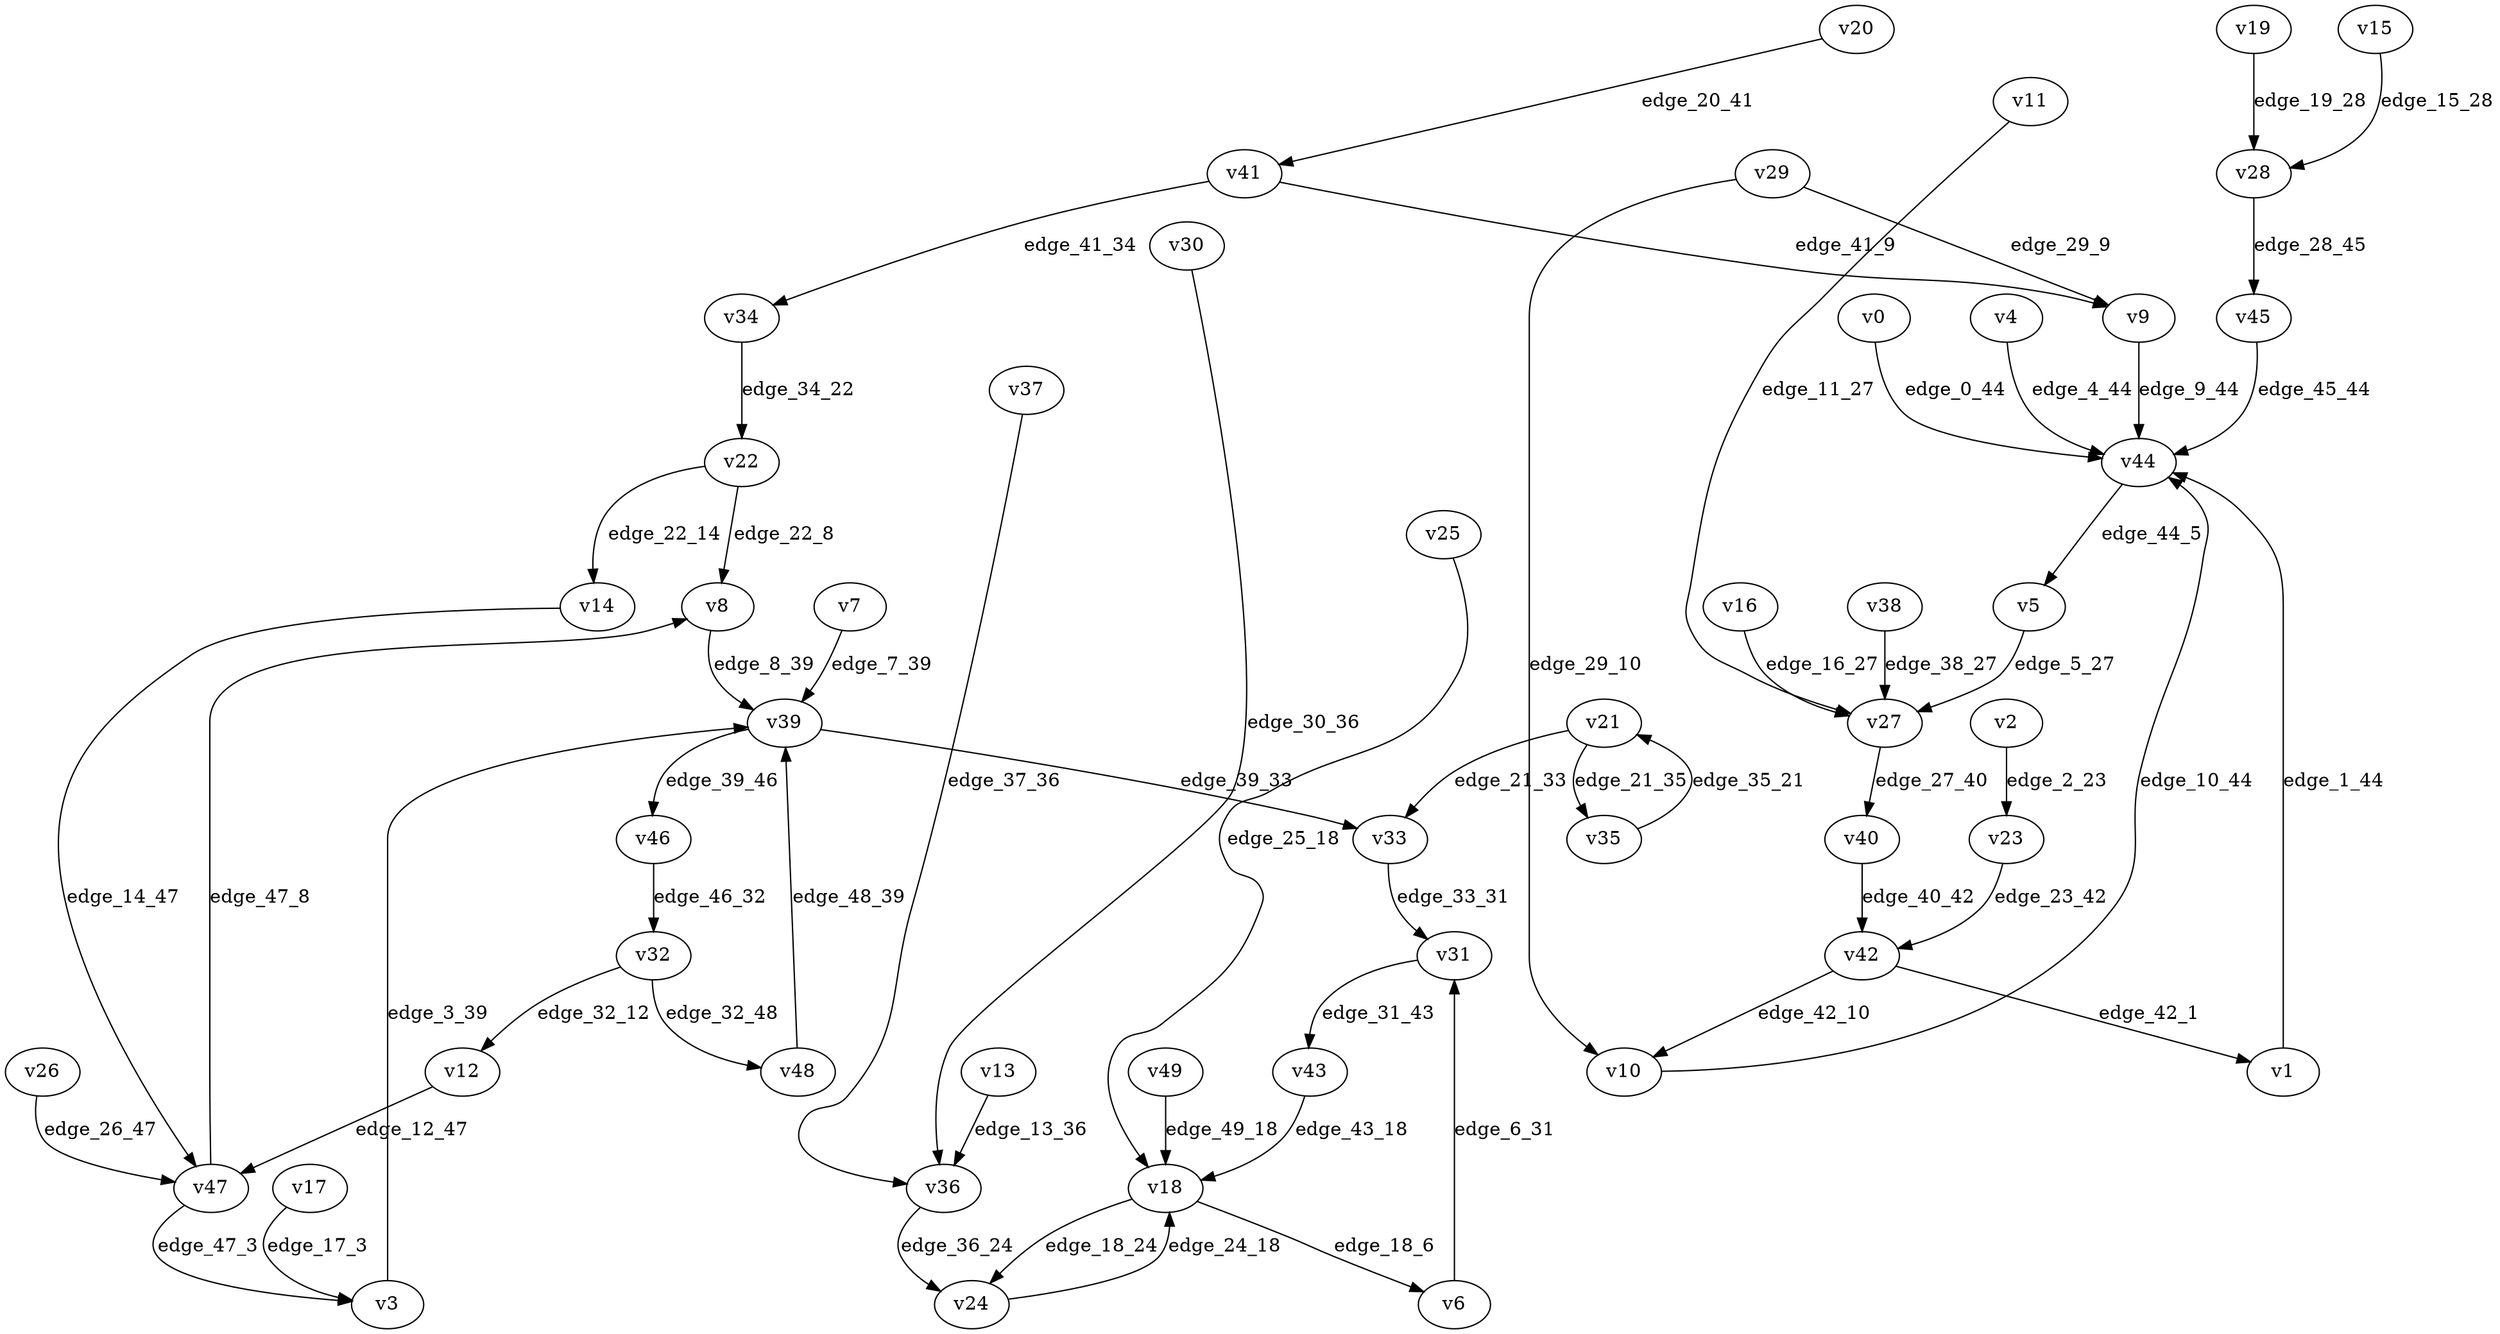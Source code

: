 digraph G {
    // Stochastic discounted game

    v0 [name="v0", player=1];
    v1 [name="v1", player=0];
    v2 [name="v2", player=-1];
    v3 [name="v3", player=0];
    v4 [name="v4", player=1];
    v5 [name="v5", player=1];
    v6 [name="v6", player=0];
    v7 [name="v7", player=1];
    v8 [name="v8", player=1];
    v9 [name="v9", player=0];
    v10 [name="v10", player=1];
    v11 [name="v11", player=1];
    v12 [name="v12", player=0];
    v13 [name="v13", player=0];
    v14 [name="v14", player=1];
    v15 [name="v15", player=1];
    v16 [name="v16", player=0];
    v17 [name="v17", player=-1];
    v18 [name="v18", player=-1];
    v19 [name="v19", player=0];
    v20 [name="v20", player=1];
    v21 [name="v21", player=-1];
    v22 [name="v22", player=-1];
    v23 [name="v23", player=0];
    v24 [name="v24", player=0];
    v25 [name="v25", player=0];
    v26 [name="v26", player=0];
    v27 [name="v27", player=-1];
    v28 [name="v28", player=-1];
    v29 [name="v29", player=-1];
    v30 [name="v30", player=1];
    v31 [name="v31", player=-1];
    v32 [name="v32", player=-1];
    v33 [name="v33", player=1];
    v34 [name="v34", player=0];
    v35 [name="v35", player=0];
    v36 [name="v36", player=-1];
    v37 [name="v37", player=0];
    v38 [name="v38", player=1];
    v39 [name="v39", player=-1];
    v40 [name="v40", player=1];
    v41 [name="v41", player=-1];
    v42 [name="v42", player=-1];
    v43 [name="v43", player=1];
    v44 [name="v44", player=-1];
    v45 [name="v45", player=1];
    v46 [name="v46", player=1];
    v47 [name="v47", player=-1];
    v48 [name="v48", player=0];
    v49 [name="v49", player=0];

    v0 -> v44 [label="edge_0_44", weight=1.851382, discount=0.154460];
    v1 -> v44 [label="edge_1_44", weight=3.393874, discount=0.129570];
    v2 -> v23 [label="edge_2_23", probability=1.000000];
    v3 -> v39 [label="edge_3_39", weight=9.521111, discount=0.465155];
    v4 -> v44 [label="edge_4_44", weight=1.129748, discount=0.168020];
    v5 -> v27 [label="edge_5_27", weight=5.956094, discount=0.495308];
    v6 -> v31 [label="edge_6_31", weight=7.037683, discount=0.824241];
    v7 -> v39 [label="edge_7_39", weight=2.270258, discount=0.456589];
    v8 -> v39 [label="edge_8_39", weight=2.499698, discount=0.164463];
    v9 -> v44 [label="edge_9_44", weight=3.831779, discount=0.830092];
    v10 -> v44 [label="edge_10_44", weight=-4.662965, discount=0.819454];
    v11 -> v27 [label="edge_11_27", weight=-3.197681, discount=0.460916];
    v12 -> v47 [label="edge_12_47", weight=7.315516, discount=0.215227];
    v13 -> v36 [label="edge_13_36", weight=1.159398, discount=0.244837];
    v14 -> v47 [label="edge_14_47", weight=-6.734376, discount=0.768927];
    v15 -> v28 [label="edge_15_28", weight=-9.701525, discount=0.800103];
    v16 -> v27 [label="edge_16_27", weight=4.643931, discount=0.745210];
    v17 -> v3 [label="edge_17_3", probability=1.000000];
    v18 -> v6 [label="edge_18_6", probability=0.423063];
    v18 -> v24 [label="edge_18_24", probability=0.576937];
    v19 -> v28 [label="edge_19_28", weight=7.309541, discount=0.621305];
    v20 -> v41 [label="edge_20_41", weight=-0.759032, discount=0.774522];
    v21 -> v33 [label="edge_21_33", probability=0.333361];
    v21 -> v35 [label="edge_21_35", probability=0.666639];
    v22 -> v8 [label="edge_22_8", probability=0.561957];
    v22 -> v14 [label="edge_22_14", probability=0.438043];
    v23 -> v42 [label="edge_23_42", weight=-6.817008, discount=0.490310];
    v24 -> v18 [label="edge_24_18", weight=-9.075951, discount=0.239003];
    v25 -> v18 [label="edge_25_18", weight=-9.113915, discount=0.843565];
    v26 -> v47 [label="edge_26_47", weight=3.351402, discount=0.265307];
    v27 -> v40 [label="edge_27_40", probability=1.000000];
    v28 -> v45 [label="edge_28_45", probability=1.000000];
    v29 -> v10 [label="edge_29_10", probability=0.405601];
    v29 -> v9 [label="edge_29_9", probability=0.594399];
    v30 -> v36 [label="edge_30_36", weight=-8.686987, discount=0.891257];
    v31 -> v43 [label="edge_31_43", probability=1.000000];
    v32 -> v48 [label="edge_32_48", probability=0.554395];
    v32 -> v12 [label="edge_32_12", probability=0.445605];
    v33 -> v31 [label="edge_33_31", weight=-4.117141, discount=0.120789];
    v34 -> v22 [label="edge_34_22", weight=6.894106, discount=0.155201];
    v35 -> v21 [label="edge_35_21", weight=-8.208909, discount=0.391312];
    v36 -> v24 [label="edge_36_24", probability=1.000000];
    v37 -> v36 [label="edge_37_36", weight=-4.617702, discount=0.556291];
    v38 -> v27 [label="edge_38_27", weight=5.959815, discount=0.707772];
    v39 -> v33 [label="edge_39_33", probability=0.475779];
    v39 -> v46 [label="edge_39_46", probability=0.524221];
    v40 -> v42 [label="edge_40_42", weight=6.407787, discount=0.161451];
    v41 -> v9 [label="edge_41_9", probability=0.618621];
    v41 -> v34 [label="edge_41_34", probability=0.381379];
    v42 -> v10 [label="edge_42_10", probability=0.420781];
    v42 -> v1 [label="edge_42_1", probability=0.579219];
    v43 -> v18 [label="edge_43_18", weight=3.057827, discount=0.709809];
    v44 -> v5 [label="edge_44_5", probability=1.000000];
    v45 -> v44 [label="edge_45_44", weight=-7.441852, discount=0.837853];
    v46 -> v32 [label="edge_46_32", weight=5.450862, discount=0.531891];
    v47 -> v3 [label="edge_47_3", probability=0.519552];
    v47 -> v8 [label="edge_47_8", probability=0.480448];
    v48 -> v39 [label="edge_48_39", weight=9.745521, discount=0.821912];
    v49 -> v18 [label="edge_49_18", weight=4.212925, discount=0.628150];
}